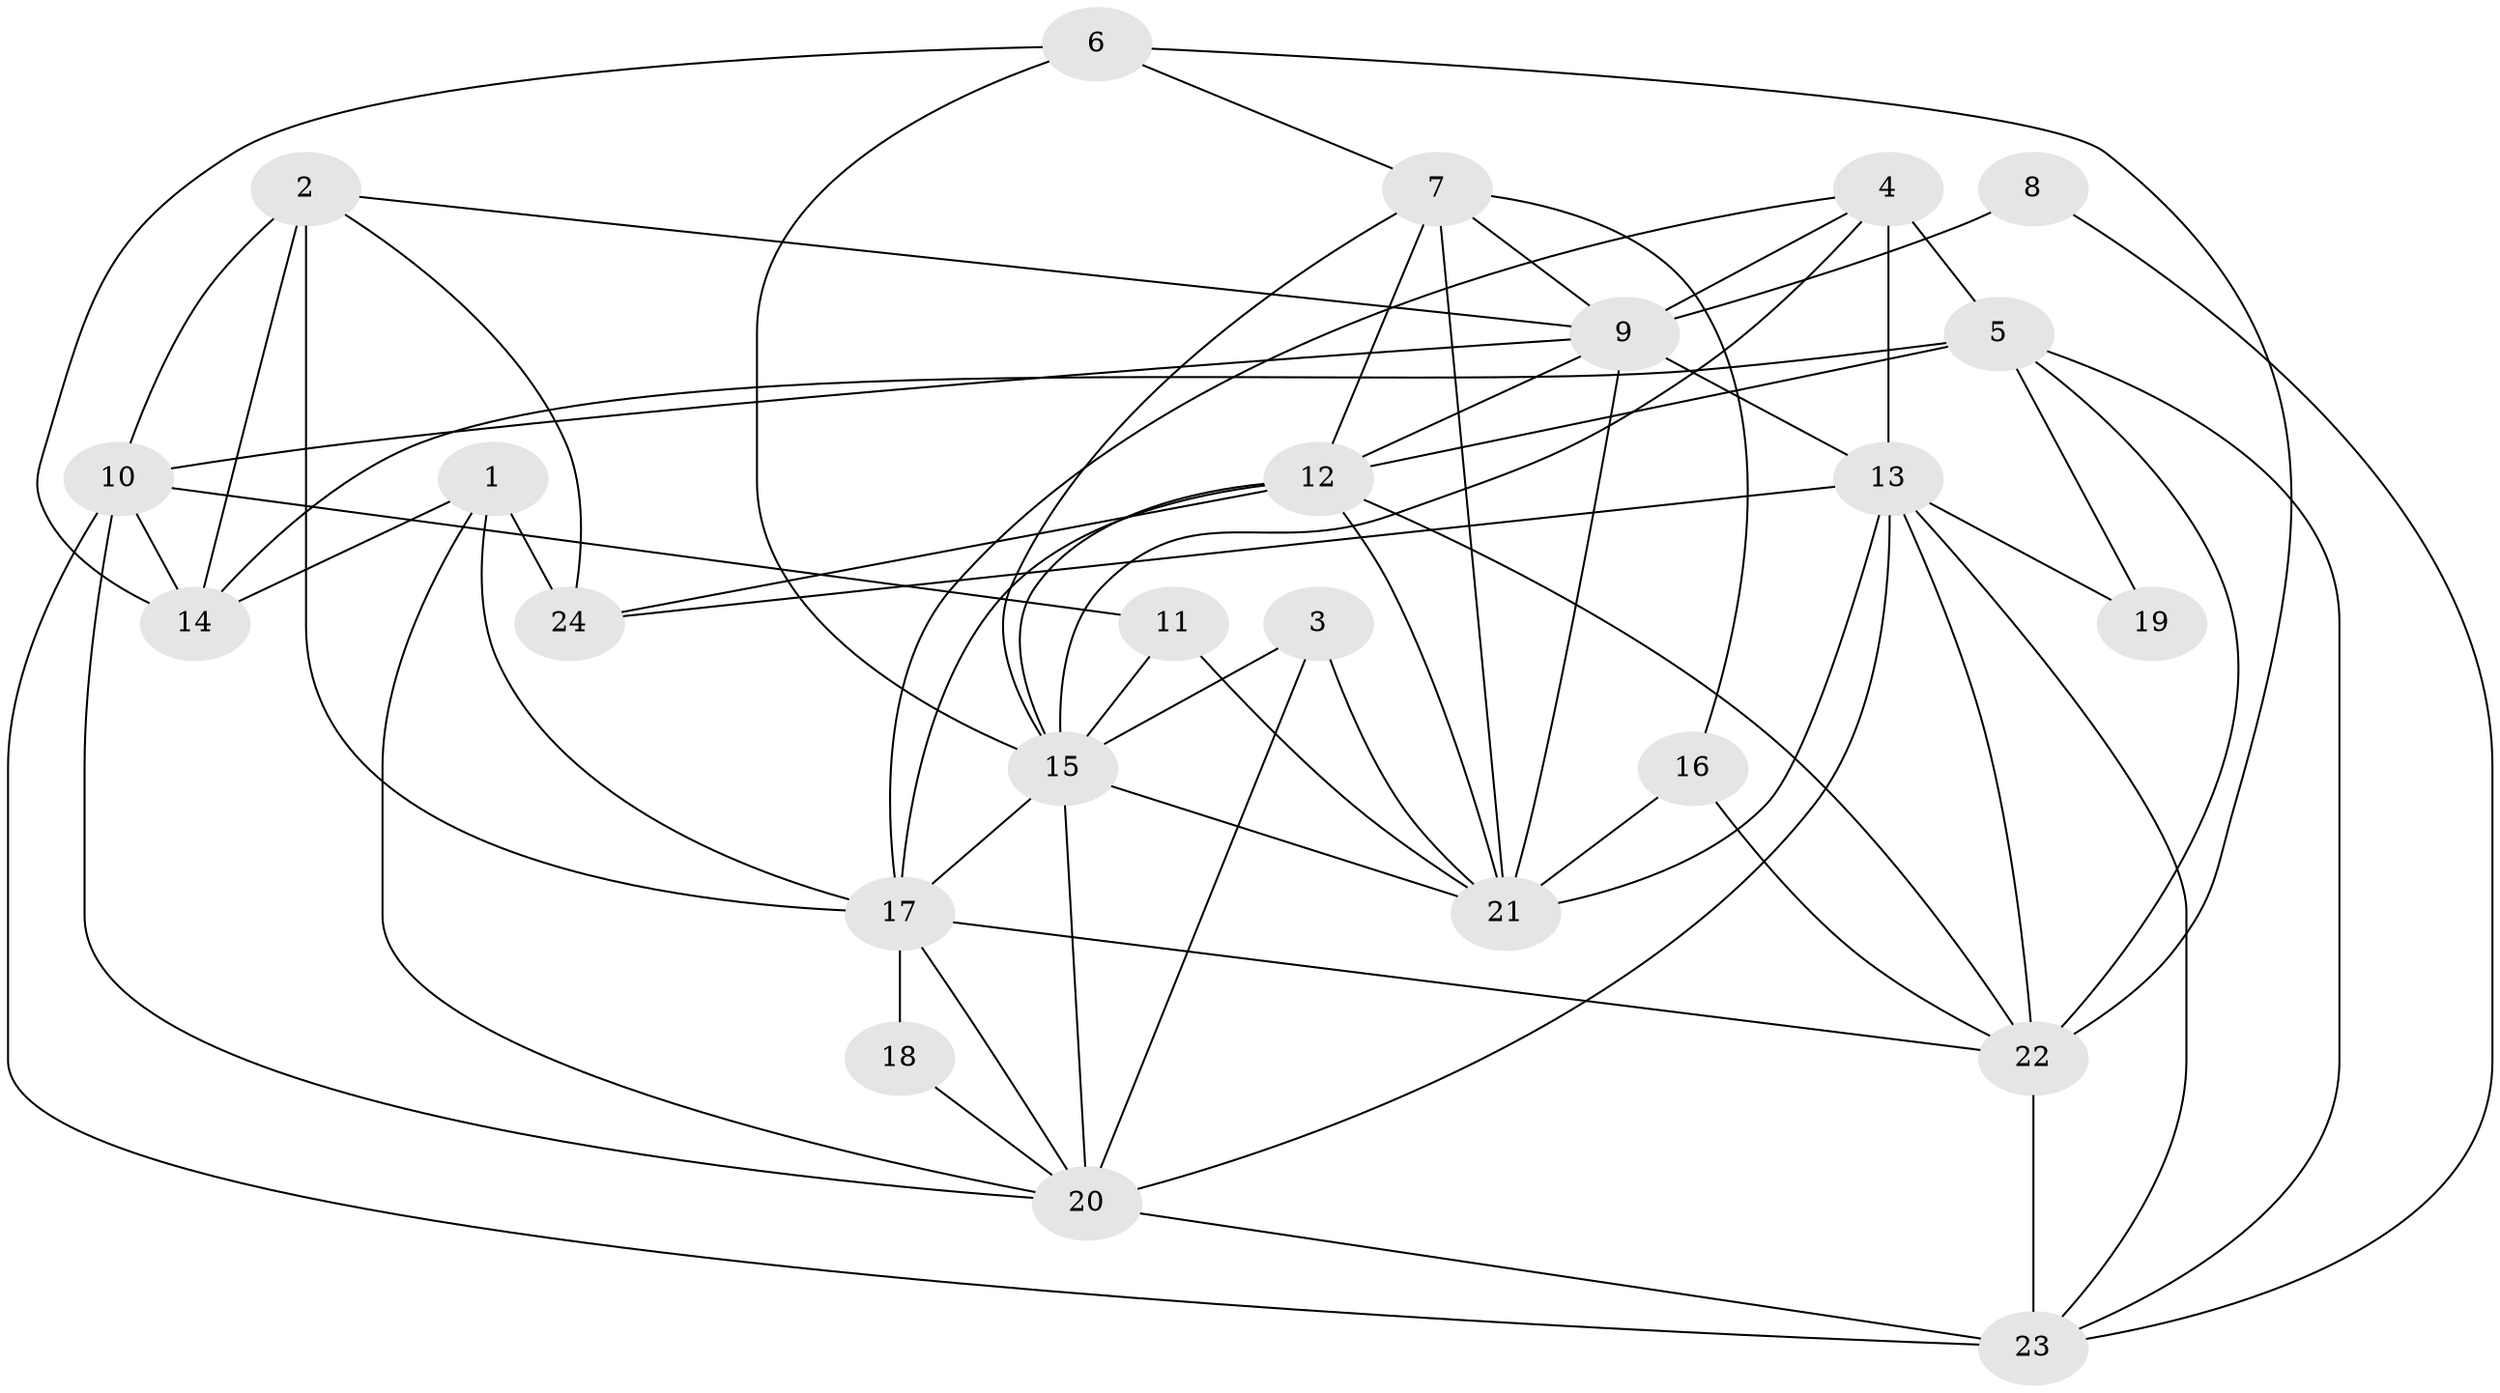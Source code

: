 // original degree distribution, {2: 0.14084507042253522, 4: 0.16901408450704225, 6: 0.08450704225352113, 5: 0.2112676056338028, 3: 0.323943661971831, 7: 0.056338028169014086, 8: 0.014084507042253521}
// Generated by graph-tools (version 1.1) at 2025/37/03/04/25 23:37:14]
// undirected, 24 vertices, 65 edges
graph export_dot {
  node [color=gray90,style=filled];
  1;
  2;
  3;
  4;
  5;
  6;
  7;
  8;
  9;
  10;
  11;
  12;
  13;
  14;
  15;
  16;
  17;
  18;
  19;
  20;
  21;
  22;
  23;
  24;
  1 -- 14 [weight=1.0];
  1 -- 17 [weight=2.0];
  1 -- 20 [weight=1.0];
  1 -- 24 [weight=2.0];
  2 -- 9 [weight=1.0];
  2 -- 10 [weight=2.0];
  2 -- 14 [weight=1.0];
  2 -- 17 [weight=1.0];
  2 -- 24 [weight=2.0];
  3 -- 15 [weight=1.0];
  3 -- 20 [weight=1.0];
  3 -- 21 [weight=2.0];
  4 -- 5 [weight=3.0];
  4 -- 9 [weight=1.0];
  4 -- 13 [weight=2.0];
  4 -- 15 [weight=1.0];
  4 -- 17 [weight=1.0];
  5 -- 12 [weight=3.0];
  5 -- 14 [weight=1.0];
  5 -- 19 [weight=3.0];
  5 -- 22 [weight=1.0];
  5 -- 23 [weight=1.0];
  6 -- 7 [weight=1.0];
  6 -- 14 [weight=1.0];
  6 -- 15 [weight=1.0];
  6 -- 22 [weight=1.0];
  7 -- 9 [weight=2.0];
  7 -- 12 [weight=1.0];
  7 -- 15 [weight=2.0];
  7 -- 16 [weight=1.0];
  7 -- 21 [weight=2.0];
  8 -- 9 [weight=2.0];
  8 -- 23 [weight=1.0];
  9 -- 10 [weight=1.0];
  9 -- 12 [weight=2.0];
  9 -- 13 [weight=3.0];
  9 -- 21 [weight=1.0];
  10 -- 11 [weight=1.0];
  10 -- 14 [weight=2.0];
  10 -- 20 [weight=1.0];
  10 -- 23 [weight=1.0];
  11 -- 15 [weight=2.0];
  11 -- 21 [weight=1.0];
  12 -- 15 [weight=1.0];
  12 -- 17 [weight=1.0];
  12 -- 21 [weight=1.0];
  12 -- 22 [weight=1.0];
  12 -- 24 [weight=1.0];
  13 -- 19 [weight=2.0];
  13 -- 20 [weight=1.0];
  13 -- 21 [weight=2.0];
  13 -- 22 [weight=2.0];
  13 -- 23 [weight=1.0];
  13 -- 24 [weight=1.0];
  15 -- 17 [weight=1.0];
  15 -- 20 [weight=1.0];
  15 -- 21 [weight=1.0];
  16 -- 21 [weight=1.0];
  16 -- 22 [weight=1.0];
  17 -- 18 [weight=2.0];
  17 -- 20 [weight=1.0];
  17 -- 22 [weight=3.0];
  18 -- 20 [weight=1.0];
  20 -- 23 [weight=2.0];
  22 -- 23 [weight=1.0];
}
